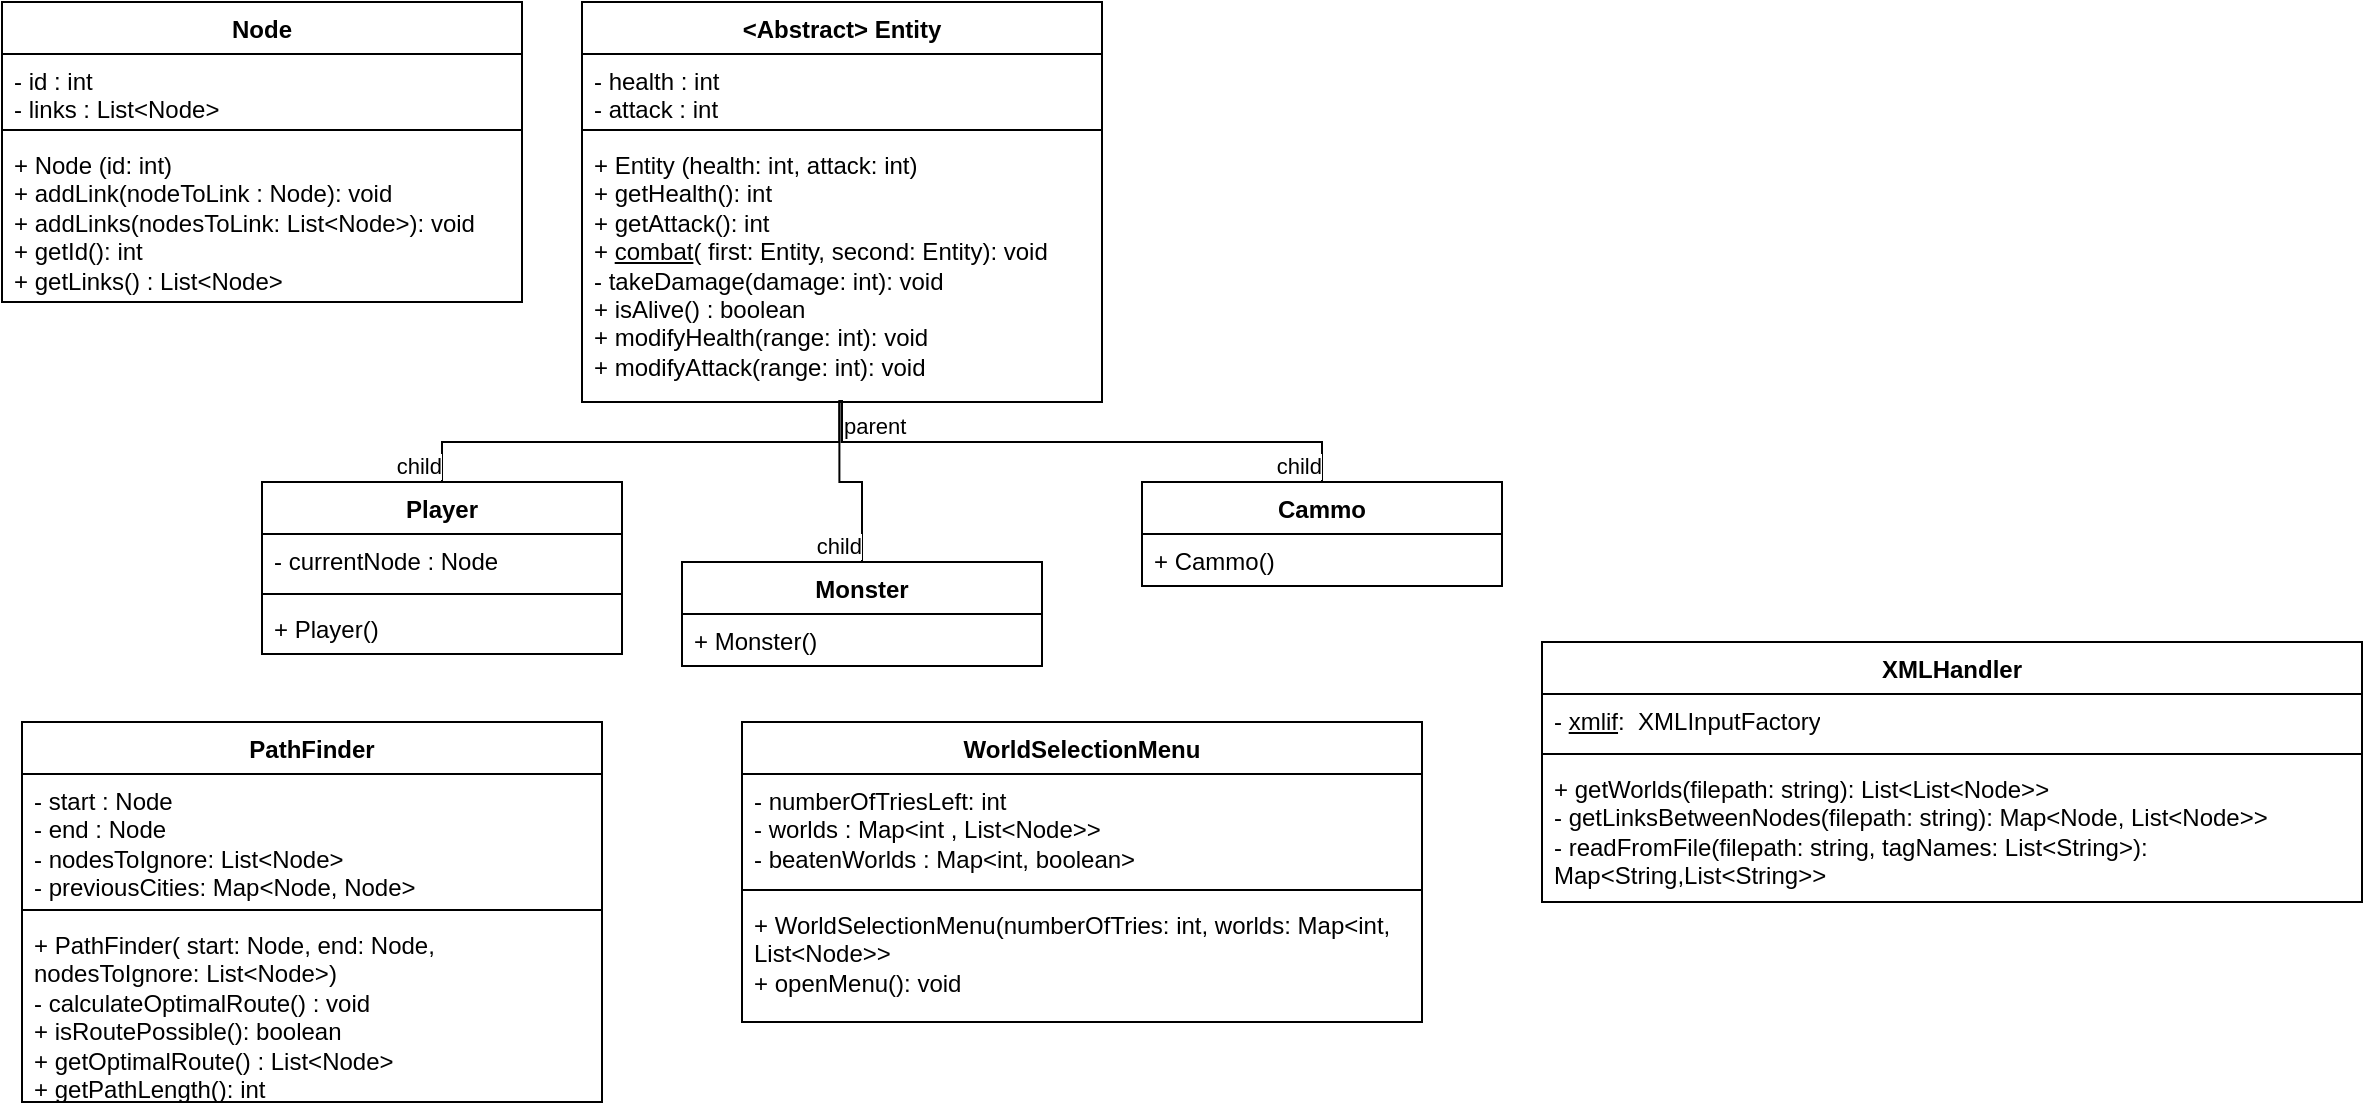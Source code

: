 <mxfile version="21.1.2" type="device">
  <diagram name="Page-1" id="RNIvZWvk0R1I35jE1GIg">
    <mxGraphModel dx="814" dy="458" grid="1" gridSize="10" guides="1" tooltips="1" connect="1" arrows="1" fold="1" page="1" pageScale="1" pageWidth="1654" pageHeight="1169" math="0" shadow="0">
      <root>
        <mxCell id="0" />
        <mxCell id="1" parent="0" />
        <mxCell id="pY0W0tyEeLrfDYA0mQm0-1" value="Node&lt;br&gt;" style="swimlane;fontStyle=1;align=center;verticalAlign=top;childLayout=stackLayout;horizontal=1;startSize=26;horizontalStack=0;resizeParent=1;resizeParentMax=0;resizeLast=0;collapsible=1;marginBottom=0;whiteSpace=wrap;html=1;" vertex="1" parent="1">
          <mxGeometry x="150" y="80" width="260" height="150" as="geometry" />
        </mxCell>
        <mxCell id="pY0W0tyEeLrfDYA0mQm0-2" value="- id : int&lt;br&gt;- links : List&amp;lt;Node&amp;gt;" style="text;strokeColor=none;fillColor=none;align=left;verticalAlign=top;spacingLeft=4;spacingRight=4;overflow=hidden;rotatable=0;points=[[0,0.5],[1,0.5]];portConstraint=eastwest;whiteSpace=wrap;html=1;" vertex="1" parent="pY0W0tyEeLrfDYA0mQm0-1">
          <mxGeometry y="26" width="260" height="34" as="geometry" />
        </mxCell>
        <mxCell id="pY0W0tyEeLrfDYA0mQm0-3" value="" style="line;strokeWidth=1;fillColor=none;align=left;verticalAlign=middle;spacingTop=-1;spacingLeft=3;spacingRight=3;rotatable=0;labelPosition=right;points=[];portConstraint=eastwest;strokeColor=inherit;" vertex="1" parent="pY0W0tyEeLrfDYA0mQm0-1">
          <mxGeometry y="60" width="260" height="8" as="geometry" />
        </mxCell>
        <mxCell id="pY0W0tyEeLrfDYA0mQm0-4" value="+ Node (id: int)&lt;br&gt;+ addLink(nodeToLink : Node): void&lt;br&gt;+ addLinks(nodesToLink: List&amp;lt;Node&amp;gt;): void&lt;br&gt;+ getId(): int&lt;br&gt;+ getLinks() : List&amp;lt;Node&amp;gt;" style="text;strokeColor=none;fillColor=none;align=left;verticalAlign=top;spacingLeft=4;spacingRight=4;overflow=hidden;rotatable=0;points=[[0,0.5],[1,0.5]];portConstraint=eastwest;whiteSpace=wrap;html=1;" vertex="1" parent="pY0W0tyEeLrfDYA0mQm0-1">
          <mxGeometry y="68" width="260" height="82" as="geometry" />
        </mxCell>
        <mxCell id="pY0W0tyEeLrfDYA0mQm0-5" value="&amp;lt;Abstract&amp;gt; Entity" style="swimlane;fontStyle=1;align=center;verticalAlign=top;childLayout=stackLayout;horizontal=1;startSize=26;horizontalStack=0;resizeParent=1;resizeParentMax=0;resizeLast=0;collapsible=1;marginBottom=0;whiteSpace=wrap;html=1;" vertex="1" parent="1">
          <mxGeometry x="440" y="80" width="260" height="200" as="geometry" />
        </mxCell>
        <mxCell id="pY0W0tyEeLrfDYA0mQm0-6" value="- health : int&lt;br&gt;- attack : int" style="text;strokeColor=none;fillColor=none;align=left;verticalAlign=top;spacingLeft=4;spacingRight=4;overflow=hidden;rotatable=0;points=[[0,0.5],[1,0.5]];portConstraint=eastwest;whiteSpace=wrap;html=1;" vertex="1" parent="pY0W0tyEeLrfDYA0mQm0-5">
          <mxGeometry y="26" width="260" height="34" as="geometry" />
        </mxCell>
        <mxCell id="pY0W0tyEeLrfDYA0mQm0-7" value="" style="line;strokeWidth=1;fillColor=none;align=left;verticalAlign=middle;spacingTop=-1;spacingLeft=3;spacingRight=3;rotatable=0;labelPosition=right;points=[];portConstraint=eastwest;strokeColor=inherit;" vertex="1" parent="pY0W0tyEeLrfDYA0mQm0-5">
          <mxGeometry y="60" width="260" height="8" as="geometry" />
        </mxCell>
        <mxCell id="pY0W0tyEeLrfDYA0mQm0-8" value="+ Entity (health: int, attack: int)&lt;br&gt;+ getHealth(): int&lt;br&gt;+ getAttack(): int&lt;br&gt;+ &lt;u&gt;combat&lt;/u&gt;( first: Entity, second: Entity): void&lt;br&gt;- takeDamage(damage: int): void&lt;br&gt;+ isAlive() : boolean&lt;br&gt;+ modifyHealth(range: int): void&lt;br&gt;+ modifyAttack(range: int): void" style="text;strokeColor=none;fillColor=none;align=left;verticalAlign=top;spacingLeft=4;spacingRight=4;overflow=hidden;rotatable=0;points=[[0,0.5],[1,0.5]];portConstraint=eastwest;whiteSpace=wrap;html=1;" vertex="1" parent="pY0W0tyEeLrfDYA0mQm0-5">
          <mxGeometry y="68" width="260" height="132" as="geometry" />
        </mxCell>
        <mxCell id="pY0W0tyEeLrfDYA0mQm0-10" value="Player" style="swimlane;fontStyle=1;align=center;verticalAlign=top;childLayout=stackLayout;horizontal=1;startSize=26;horizontalStack=0;resizeParent=1;resizeParentMax=0;resizeLast=0;collapsible=1;marginBottom=0;whiteSpace=wrap;html=1;" vertex="1" parent="1">
          <mxGeometry x="280" y="320" width="180" height="86" as="geometry" />
        </mxCell>
        <mxCell id="pY0W0tyEeLrfDYA0mQm0-11" value="- currentNode : Node" style="text;strokeColor=none;fillColor=none;align=left;verticalAlign=top;spacingLeft=4;spacingRight=4;overflow=hidden;rotatable=0;points=[[0,0.5],[1,0.5]];portConstraint=eastwest;whiteSpace=wrap;html=1;" vertex="1" parent="pY0W0tyEeLrfDYA0mQm0-10">
          <mxGeometry y="26" width="180" height="26" as="geometry" />
        </mxCell>
        <mxCell id="pY0W0tyEeLrfDYA0mQm0-12" value="" style="line;strokeWidth=1;fillColor=none;align=left;verticalAlign=middle;spacingTop=-1;spacingLeft=3;spacingRight=3;rotatable=0;labelPosition=right;points=[];portConstraint=eastwest;strokeColor=inherit;" vertex="1" parent="pY0W0tyEeLrfDYA0mQm0-10">
          <mxGeometry y="52" width="180" height="8" as="geometry" />
        </mxCell>
        <mxCell id="pY0W0tyEeLrfDYA0mQm0-13" value="+ Player()" style="text;strokeColor=none;fillColor=none;align=left;verticalAlign=top;spacingLeft=4;spacingRight=4;overflow=hidden;rotatable=0;points=[[0,0.5],[1,0.5]];portConstraint=eastwest;whiteSpace=wrap;html=1;" vertex="1" parent="pY0W0tyEeLrfDYA0mQm0-10">
          <mxGeometry y="60" width="180" height="26" as="geometry" />
        </mxCell>
        <mxCell id="pY0W0tyEeLrfDYA0mQm0-14" value="" style="endArrow=none;html=1;edgeStyle=orthogonalEdgeStyle;rounded=0;exitX=0.495;exitY=0.995;exitDx=0;exitDy=0;exitPerimeter=0;entryX=0.5;entryY=0;entryDx=0;entryDy=0;" edge="1" parent="1" source="pY0W0tyEeLrfDYA0mQm0-8" target="pY0W0tyEeLrfDYA0mQm0-10">
          <mxGeometry relative="1" as="geometry">
            <mxPoint x="400" y="300" as="sourcePoint" />
            <mxPoint x="560" y="300" as="targetPoint" />
          </mxGeometry>
        </mxCell>
        <mxCell id="pY0W0tyEeLrfDYA0mQm0-15" value="parent" style="edgeLabel;resizable=0;html=1;align=left;verticalAlign=bottom;" connectable="0" vertex="1" parent="pY0W0tyEeLrfDYA0mQm0-14">
          <mxGeometry x="-1" relative="1" as="geometry">
            <mxPoint y="21" as="offset" />
          </mxGeometry>
        </mxCell>
        <mxCell id="pY0W0tyEeLrfDYA0mQm0-16" value="child" style="edgeLabel;resizable=0;html=1;align=right;verticalAlign=bottom;" connectable="0" vertex="1" parent="pY0W0tyEeLrfDYA0mQm0-14">
          <mxGeometry x="1" relative="1" as="geometry" />
        </mxCell>
        <mxCell id="pY0W0tyEeLrfDYA0mQm0-17" value="Monster" style="swimlane;fontStyle=1;align=center;verticalAlign=top;childLayout=stackLayout;horizontal=1;startSize=26;horizontalStack=0;resizeParent=1;resizeParentMax=0;resizeLast=0;collapsible=1;marginBottom=0;whiteSpace=wrap;html=1;" vertex="1" parent="1">
          <mxGeometry x="490" y="360" width="180" height="52" as="geometry" />
        </mxCell>
        <mxCell id="pY0W0tyEeLrfDYA0mQm0-20" value="+ Monster()" style="text;strokeColor=none;fillColor=none;align=left;verticalAlign=top;spacingLeft=4;spacingRight=4;overflow=hidden;rotatable=0;points=[[0,0.5],[1,0.5]];portConstraint=eastwest;whiteSpace=wrap;html=1;" vertex="1" parent="pY0W0tyEeLrfDYA0mQm0-17">
          <mxGeometry y="26" width="180" height="26" as="geometry" />
        </mxCell>
        <mxCell id="pY0W0tyEeLrfDYA0mQm0-23" value="" style="endArrow=none;html=1;edgeStyle=orthogonalEdgeStyle;rounded=0;exitX=0.495;exitY=1.003;exitDx=0;exitDy=0;exitPerimeter=0;entryX=0.5;entryY=0;entryDx=0;entryDy=0;" edge="1" parent="1" source="pY0W0tyEeLrfDYA0mQm0-8" target="pY0W0tyEeLrfDYA0mQm0-17">
          <mxGeometry relative="1" as="geometry">
            <mxPoint x="400" y="370" as="sourcePoint" />
            <mxPoint x="560" y="370" as="targetPoint" />
          </mxGeometry>
        </mxCell>
        <mxCell id="pY0W0tyEeLrfDYA0mQm0-25" value="child" style="edgeLabel;resizable=0;html=1;align=right;verticalAlign=bottom;" connectable="0" vertex="1" parent="pY0W0tyEeLrfDYA0mQm0-23">
          <mxGeometry x="1" relative="1" as="geometry" />
        </mxCell>
        <mxCell id="pY0W0tyEeLrfDYA0mQm0-26" value="Cammo" style="swimlane;fontStyle=1;align=center;verticalAlign=top;childLayout=stackLayout;horizontal=1;startSize=26;horizontalStack=0;resizeParent=1;resizeParentMax=0;resizeLast=0;collapsible=1;marginBottom=0;whiteSpace=wrap;html=1;" vertex="1" parent="1">
          <mxGeometry x="720" y="320" width="180" height="52" as="geometry" />
        </mxCell>
        <mxCell id="pY0W0tyEeLrfDYA0mQm0-29" value="+ Cammo()" style="text;strokeColor=none;fillColor=none;align=left;verticalAlign=top;spacingLeft=4;spacingRight=4;overflow=hidden;rotatable=0;points=[[0,0.5],[1,0.5]];portConstraint=eastwest;whiteSpace=wrap;html=1;" vertex="1" parent="pY0W0tyEeLrfDYA0mQm0-26">
          <mxGeometry y="26" width="180" height="26" as="geometry" />
        </mxCell>
        <mxCell id="pY0W0tyEeLrfDYA0mQm0-30" value="" style="endArrow=none;html=1;edgeStyle=orthogonalEdgeStyle;rounded=0;exitX=0.493;exitY=0.996;exitDx=0;exitDy=0;exitPerimeter=0;entryX=0.5;entryY=0;entryDx=0;entryDy=0;" edge="1" parent="1" source="pY0W0tyEeLrfDYA0mQm0-8" target="pY0W0tyEeLrfDYA0mQm0-26">
          <mxGeometry relative="1" as="geometry">
            <mxPoint x="579" y="289" as="sourcePoint" />
            <mxPoint x="380" y="330" as="targetPoint" />
            <Array as="points">
              <mxPoint x="570" y="280" />
              <mxPoint x="570" y="300" />
              <mxPoint x="810" y="300" />
            </Array>
          </mxGeometry>
        </mxCell>
        <mxCell id="pY0W0tyEeLrfDYA0mQm0-32" value="child" style="edgeLabel;resizable=0;html=1;align=right;verticalAlign=bottom;" connectable="0" vertex="1" parent="pY0W0tyEeLrfDYA0mQm0-30">
          <mxGeometry x="1" relative="1" as="geometry" />
        </mxCell>
        <mxCell id="pY0W0tyEeLrfDYA0mQm0-37" value="PathFinder" style="swimlane;fontStyle=1;align=center;verticalAlign=top;childLayout=stackLayout;horizontal=1;startSize=26;horizontalStack=0;resizeParent=1;resizeParentMax=0;resizeLast=0;collapsible=1;marginBottom=0;whiteSpace=wrap;html=1;" vertex="1" parent="1">
          <mxGeometry x="160" y="440" width="290" height="190" as="geometry" />
        </mxCell>
        <mxCell id="pY0W0tyEeLrfDYA0mQm0-38" value="- start : Node&lt;br&gt;- end : Node&lt;br&gt;- nodesToIgnore: List&amp;lt;Node&amp;gt;&lt;br&gt;- previousCities: Map&amp;lt;Node, Node&amp;gt;" style="text;strokeColor=none;fillColor=none;align=left;verticalAlign=top;spacingLeft=4;spacingRight=4;overflow=hidden;rotatable=0;points=[[0,0.5],[1,0.5]];portConstraint=eastwest;whiteSpace=wrap;html=1;" vertex="1" parent="pY0W0tyEeLrfDYA0mQm0-37">
          <mxGeometry y="26" width="290" height="64" as="geometry" />
        </mxCell>
        <mxCell id="pY0W0tyEeLrfDYA0mQm0-39" value="" style="line;strokeWidth=1;fillColor=none;align=left;verticalAlign=middle;spacingTop=-1;spacingLeft=3;spacingRight=3;rotatable=0;labelPosition=right;points=[];portConstraint=eastwest;strokeColor=inherit;" vertex="1" parent="pY0W0tyEeLrfDYA0mQm0-37">
          <mxGeometry y="90" width="290" height="8" as="geometry" />
        </mxCell>
        <mxCell id="pY0W0tyEeLrfDYA0mQm0-40" value="+ PathFinder( start: Node, end: Node, nodesToIgnore: List&amp;lt;Node&amp;gt;)&lt;br&gt;- calculateOptimalRoute() : void&lt;br&gt;+ isRoutePossible(): boolean&lt;br&gt;+ getOptimalRoute() : List&amp;lt;Node&amp;gt;&lt;br&gt;+ getPathLength(): int" style="text;strokeColor=none;fillColor=none;align=left;verticalAlign=top;spacingLeft=4;spacingRight=4;overflow=hidden;rotatable=0;points=[[0,0.5],[1,0.5]];portConstraint=eastwest;whiteSpace=wrap;html=1;" vertex="1" parent="pY0W0tyEeLrfDYA0mQm0-37">
          <mxGeometry y="98" width="290" height="92" as="geometry" />
        </mxCell>
        <mxCell id="pY0W0tyEeLrfDYA0mQm0-41" value="WorldSelectionMenu" style="swimlane;fontStyle=1;align=center;verticalAlign=top;childLayout=stackLayout;horizontal=1;startSize=26;horizontalStack=0;resizeParent=1;resizeParentMax=0;resizeLast=0;collapsible=1;marginBottom=0;whiteSpace=wrap;html=1;" vertex="1" parent="1">
          <mxGeometry x="520" y="440" width="340" height="150" as="geometry" />
        </mxCell>
        <mxCell id="pY0W0tyEeLrfDYA0mQm0-42" value="- numberOfTriesLeft: int&lt;br&gt;- worlds : Map&amp;lt;int , List&amp;lt;Node&amp;gt;&amp;gt;&lt;br&gt;- beatenWorlds : Map&amp;lt;int, boolean&amp;gt;" style="text;strokeColor=none;fillColor=none;align=left;verticalAlign=top;spacingLeft=4;spacingRight=4;overflow=hidden;rotatable=0;points=[[0,0.5],[1,0.5]];portConstraint=eastwest;whiteSpace=wrap;html=1;" vertex="1" parent="pY0W0tyEeLrfDYA0mQm0-41">
          <mxGeometry y="26" width="340" height="54" as="geometry" />
        </mxCell>
        <mxCell id="pY0W0tyEeLrfDYA0mQm0-43" value="" style="line;strokeWidth=1;fillColor=none;align=left;verticalAlign=middle;spacingTop=-1;spacingLeft=3;spacingRight=3;rotatable=0;labelPosition=right;points=[];portConstraint=eastwest;strokeColor=inherit;" vertex="1" parent="pY0W0tyEeLrfDYA0mQm0-41">
          <mxGeometry y="80" width="340" height="8" as="geometry" />
        </mxCell>
        <mxCell id="pY0W0tyEeLrfDYA0mQm0-44" value="+ WorldSelectionMenu(numberOfTries: int, worlds: Map&amp;lt;int, List&amp;lt;Node&amp;gt;&amp;gt;&lt;br&gt;+ openMenu(): void" style="text;strokeColor=none;fillColor=none;align=left;verticalAlign=top;spacingLeft=4;spacingRight=4;overflow=hidden;rotatable=0;points=[[0,0.5],[1,0.5]];portConstraint=eastwest;whiteSpace=wrap;html=1;" vertex="1" parent="pY0W0tyEeLrfDYA0mQm0-41">
          <mxGeometry y="88" width="340" height="62" as="geometry" />
        </mxCell>
        <mxCell id="pY0W0tyEeLrfDYA0mQm0-45" value="XMLHandler" style="swimlane;fontStyle=1;align=center;verticalAlign=top;childLayout=stackLayout;horizontal=1;startSize=26;horizontalStack=0;resizeParent=1;resizeParentMax=0;resizeLast=0;collapsible=1;marginBottom=0;whiteSpace=wrap;html=1;" vertex="1" parent="1">
          <mxGeometry x="920" y="400" width="410" height="130" as="geometry" />
        </mxCell>
        <mxCell id="pY0W0tyEeLrfDYA0mQm0-46" value="- &lt;u&gt;xmlif&lt;/u&gt;:&amp;nbsp; XMLInputFactory&lt;br&gt;" style="text;strokeColor=none;fillColor=none;align=left;verticalAlign=top;spacingLeft=4;spacingRight=4;overflow=hidden;rotatable=0;points=[[0,0.5],[1,0.5]];portConstraint=eastwest;whiteSpace=wrap;html=1;" vertex="1" parent="pY0W0tyEeLrfDYA0mQm0-45">
          <mxGeometry y="26" width="410" height="26" as="geometry" />
        </mxCell>
        <mxCell id="pY0W0tyEeLrfDYA0mQm0-47" value="" style="line;strokeWidth=1;fillColor=none;align=left;verticalAlign=middle;spacingTop=-1;spacingLeft=3;spacingRight=3;rotatable=0;labelPosition=right;points=[];portConstraint=eastwest;strokeColor=inherit;" vertex="1" parent="pY0W0tyEeLrfDYA0mQm0-45">
          <mxGeometry y="52" width="410" height="8" as="geometry" />
        </mxCell>
        <mxCell id="pY0W0tyEeLrfDYA0mQm0-48" value="+ getWorlds(filepath: string): List&amp;lt;List&amp;lt;Node&amp;gt;&amp;gt;&lt;br&gt;- getLinksBetweenNodes(filepath: string): Map&amp;lt;Node, List&amp;lt;Node&amp;gt;&amp;gt;&lt;br&gt;- readFromFile(filepath: string, tagNames: List&amp;lt;String&amp;gt;): Map&amp;lt;String,List&amp;lt;String&amp;gt;&amp;gt;" style="text;strokeColor=none;fillColor=none;align=left;verticalAlign=top;spacingLeft=4;spacingRight=4;overflow=hidden;rotatable=0;points=[[0,0.5],[1,0.5]];portConstraint=eastwest;whiteSpace=wrap;html=1;" vertex="1" parent="pY0W0tyEeLrfDYA0mQm0-45">
          <mxGeometry y="60" width="410" height="70" as="geometry" />
        </mxCell>
      </root>
    </mxGraphModel>
  </diagram>
</mxfile>
